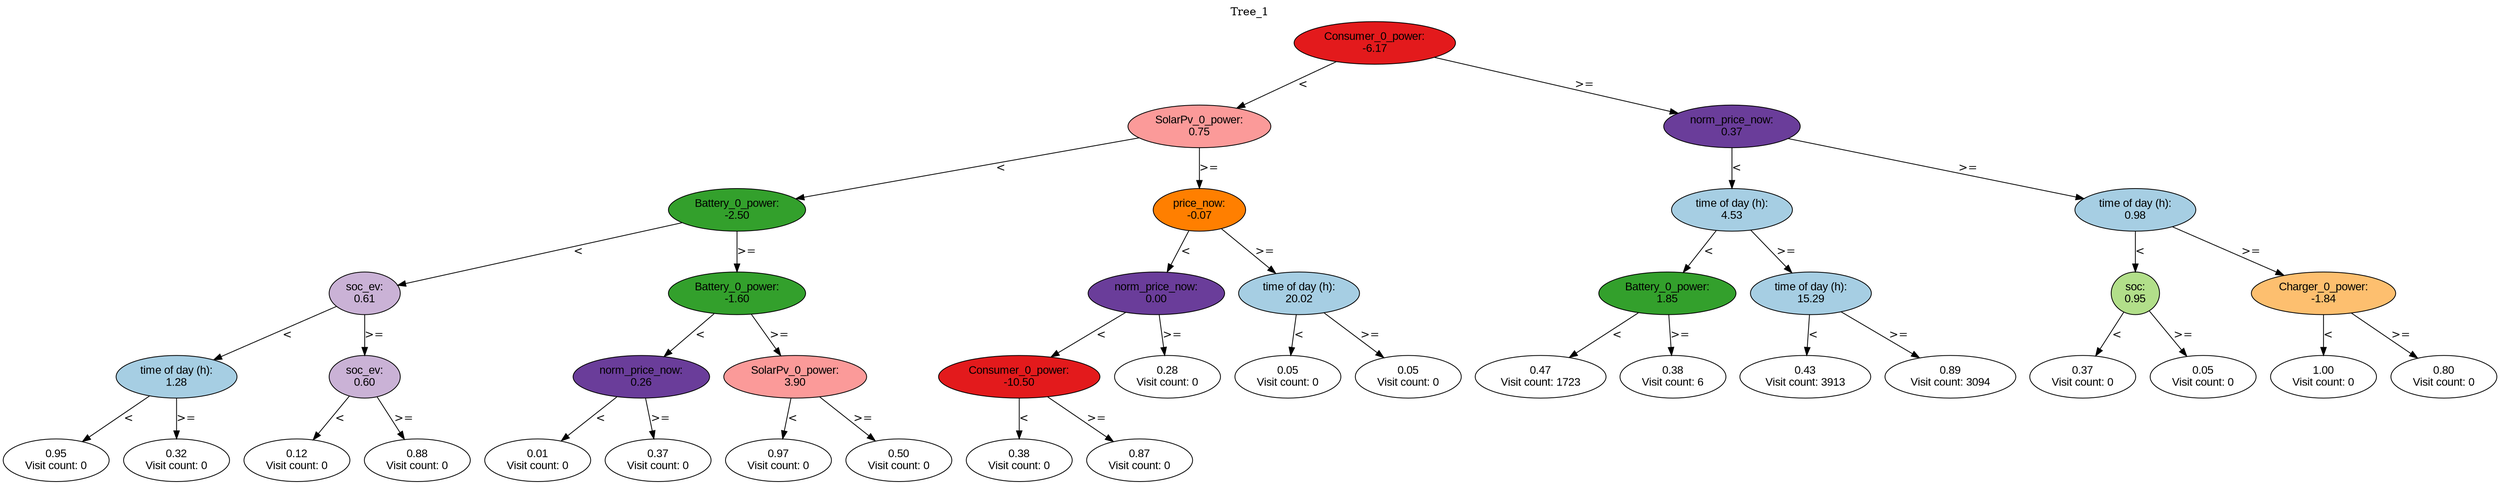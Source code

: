 digraph BST {
    node [fontname="Arial" style=filled colorscheme=paired12];
    0 [ label = "Consumer_0_power:
-6.17" fillcolor=6];
    1 [ label = "SolarPv_0_power:
0.75" fillcolor=5];
    2 [ label = "Battery_0_power:
-2.50" fillcolor=4];
    3 [ label = "soc_ev:
0.61" fillcolor=9];
    4 [ label = "time of day (h):
1.28" fillcolor=1];
    5 [ label = "0.95
Visit count: 0" fillcolor=white];
    6 [ label = "0.32
Visit count: 0" fillcolor=white];
    7 [ label = "soc_ev:
0.60" fillcolor=9];
    8 [ label = "0.12
Visit count: 0" fillcolor=white];
    9 [ label = "0.88
Visit count: 0" fillcolor=white];
    10 [ label = "Battery_0_power:
-1.60" fillcolor=4];
    11 [ label = "norm_price_now:
0.26" fillcolor=10];
    12 [ label = "0.01
Visit count: 0" fillcolor=white];
    13 [ label = "0.37
Visit count: 0" fillcolor=white];
    14 [ label = "SolarPv_0_power:
3.90" fillcolor=5];
    15 [ label = "0.97
Visit count: 0" fillcolor=white];
    16 [ label = "0.50
Visit count: 0" fillcolor=white];
    17 [ label = "price_now:
-0.07" fillcolor=8];
    18 [ label = "norm_price_now:
0.00" fillcolor=10];
    19 [ label = "Consumer_0_power:
-10.50" fillcolor=6];
    20 [ label = "0.38
Visit count: 0" fillcolor=white];
    21 [ label = "0.87
Visit count: 0" fillcolor=white];
    22 [ label = "0.28
Visit count: 0" fillcolor=white];
    23 [ label = "time of day (h):
20.02" fillcolor=1];
    24 [ label = "0.05
Visit count: 0" fillcolor=white];
    25 [ label = "0.05
Visit count: 0" fillcolor=white];
    26 [ label = "norm_price_now:
0.37" fillcolor=10];
    27 [ label = "time of day (h):
4.53" fillcolor=1];
    28 [ label = "Battery_0_power:
1.85" fillcolor=4];
    29 [ label = "0.47
Visit count: 1723" fillcolor=white];
    30 [ label = "0.38
Visit count: 6" fillcolor=white];
    31 [ label = "time of day (h):
15.29" fillcolor=1];
    32 [ label = "0.43
Visit count: 3913" fillcolor=white];
    33 [ label = "0.89
Visit count: 3094" fillcolor=white];
    34 [ label = "time of day (h):
0.98" fillcolor=1];
    35 [ label = "soc:
0.95" fillcolor=3];
    36 [ label = "0.37
Visit count: 0" fillcolor=white];
    37 [ label = "0.05
Visit count: 0" fillcolor=white];
    38 [ label = "Charger_0_power:
-1.84" fillcolor=7];
    39 [ label = "1.00
Visit count: 0" fillcolor=white];
    40 [ label = "0.80
Visit count: 0" fillcolor=white];

    0  -> 1[ label = "<"];
    0  -> 26[ label = ">="];
    1  -> 2[ label = "<"];
    1  -> 17[ label = ">="];
    2  -> 3[ label = "<"];
    2  -> 10[ label = ">="];
    3  -> 4[ label = "<"];
    3  -> 7[ label = ">="];
    4  -> 5[ label = "<"];
    4  -> 6[ label = ">="];
    7  -> 8[ label = "<"];
    7  -> 9[ label = ">="];
    10  -> 11[ label = "<"];
    10  -> 14[ label = ">="];
    11  -> 12[ label = "<"];
    11  -> 13[ label = ">="];
    14  -> 15[ label = "<"];
    14  -> 16[ label = ">="];
    17  -> 18[ label = "<"];
    17  -> 23[ label = ">="];
    18  -> 19[ label = "<"];
    18  -> 22[ label = ">="];
    19  -> 20[ label = "<"];
    19  -> 21[ label = ">="];
    23  -> 24[ label = "<"];
    23  -> 25[ label = ">="];
    26  -> 27[ label = "<"];
    26  -> 34[ label = ">="];
    27  -> 28[ label = "<"];
    27  -> 31[ label = ">="];
    28  -> 29[ label = "<"];
    28  -> 30[ label = ">="];
    31  -> 32[ label = "<"];
    31  -> 33[ label = ">="];
    34  -> 35[ label = "<"];
    34  -> 38[ label = ">="];
    35  -> 36[ label = "<"];
    35  -> 37[ label = ">="];
    38  -> 39[ label = "<"];
    38  -> 40[ label = ">="];

    labelloc="t";
    label="Tree_1";
}